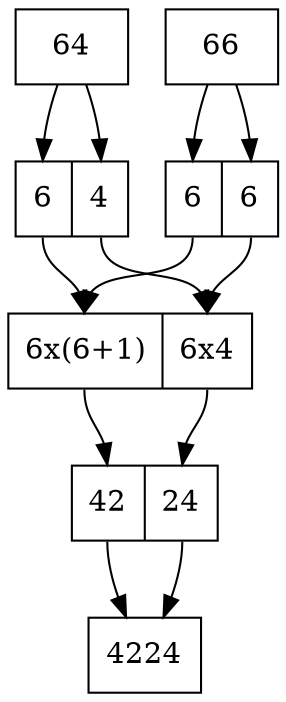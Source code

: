 digraph g2 {
    node[shape=record]
    s0 [label="66"];
    s1 [label="64"];
    s2 [label="<a> 6|<b> 4"];
    s3 [label="<a> 6|<b> 6"];
    c [label="<a> 6x(6+1)|<b> 6x4"];
    d [label="<a> 42|<b> 24"];
    e [label="4224"];

    s0 -> s3:a;
    s0 -> s3:b;
    s1 -> s2:a;
    s1 -> s2:b;
    s3:a -> c:a;
    s2:a -> c:a;
    s3:b -> c:b;
    s2:b -> c:b;
    c:a -> d:a;
    c:b -> d:b;
    d:a -> e;
    d:b -> e;
}
